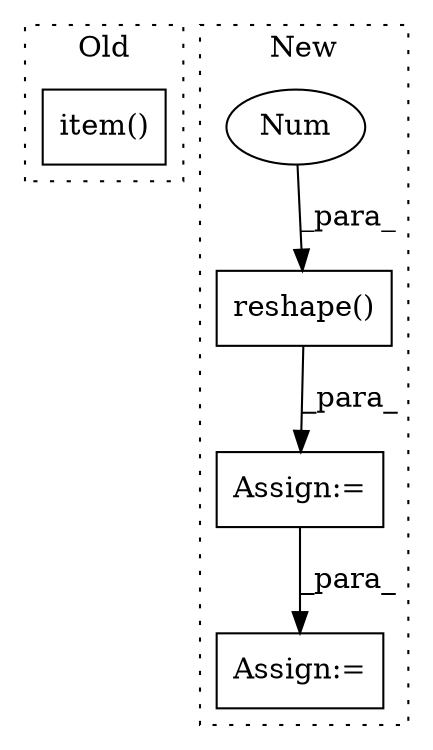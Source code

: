 digraph G {
subgraph cluster0 {
1 [label="item()" a="75" s="3898" l="11" shape="box"];
label = "Old";
style="dotted";
}
subgraph cluster1 {
2 [label="reshape()" a="75" s="5718,5743" l="11,1" shape="box"];
3 [label="Num" a="76" s="5741" l="2" shape="ellipse"];
4 [label="Assign:=" a="68" s="5821" l="3" shape="box"];
5 [label="Assign:=" a="68" s="5715" l="3" shape="box"];
label = "New";
style="dotted";
}
2 -> 5 [label="_para_"];
3 -> 2 [label="_para_"];
5 -> 4 [label="_para_"];
}